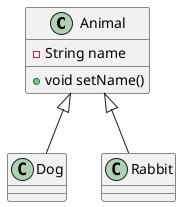 @startuml
class Animal {
    -String name
    +void setName()
}
class Dog extends Animal
class Rabbit extends Animal

@enduml